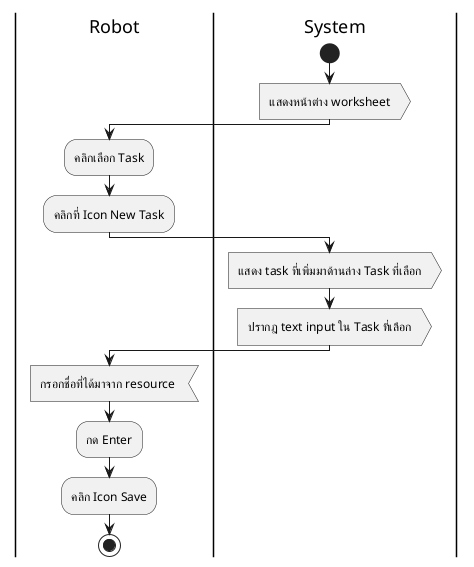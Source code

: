 @startuml
|Robot|
|System|
start
:แสดงหน้าต่าง worksheet>
|Robot|
:คลิกเลือก Task;
:คลิกที่ Icon New Task;
|System|
:แสดง task ที่เพิ่มมาด้านล่าง Task ที่เลือก>
:ปรากฎ text input ใน Task ที่เลือก>
|Robot|
:กรอกชื่อที่ได้มาจาก resource <
:กด Enter;
|Robot|
:คลิก Icon Save;
stop
@enduml